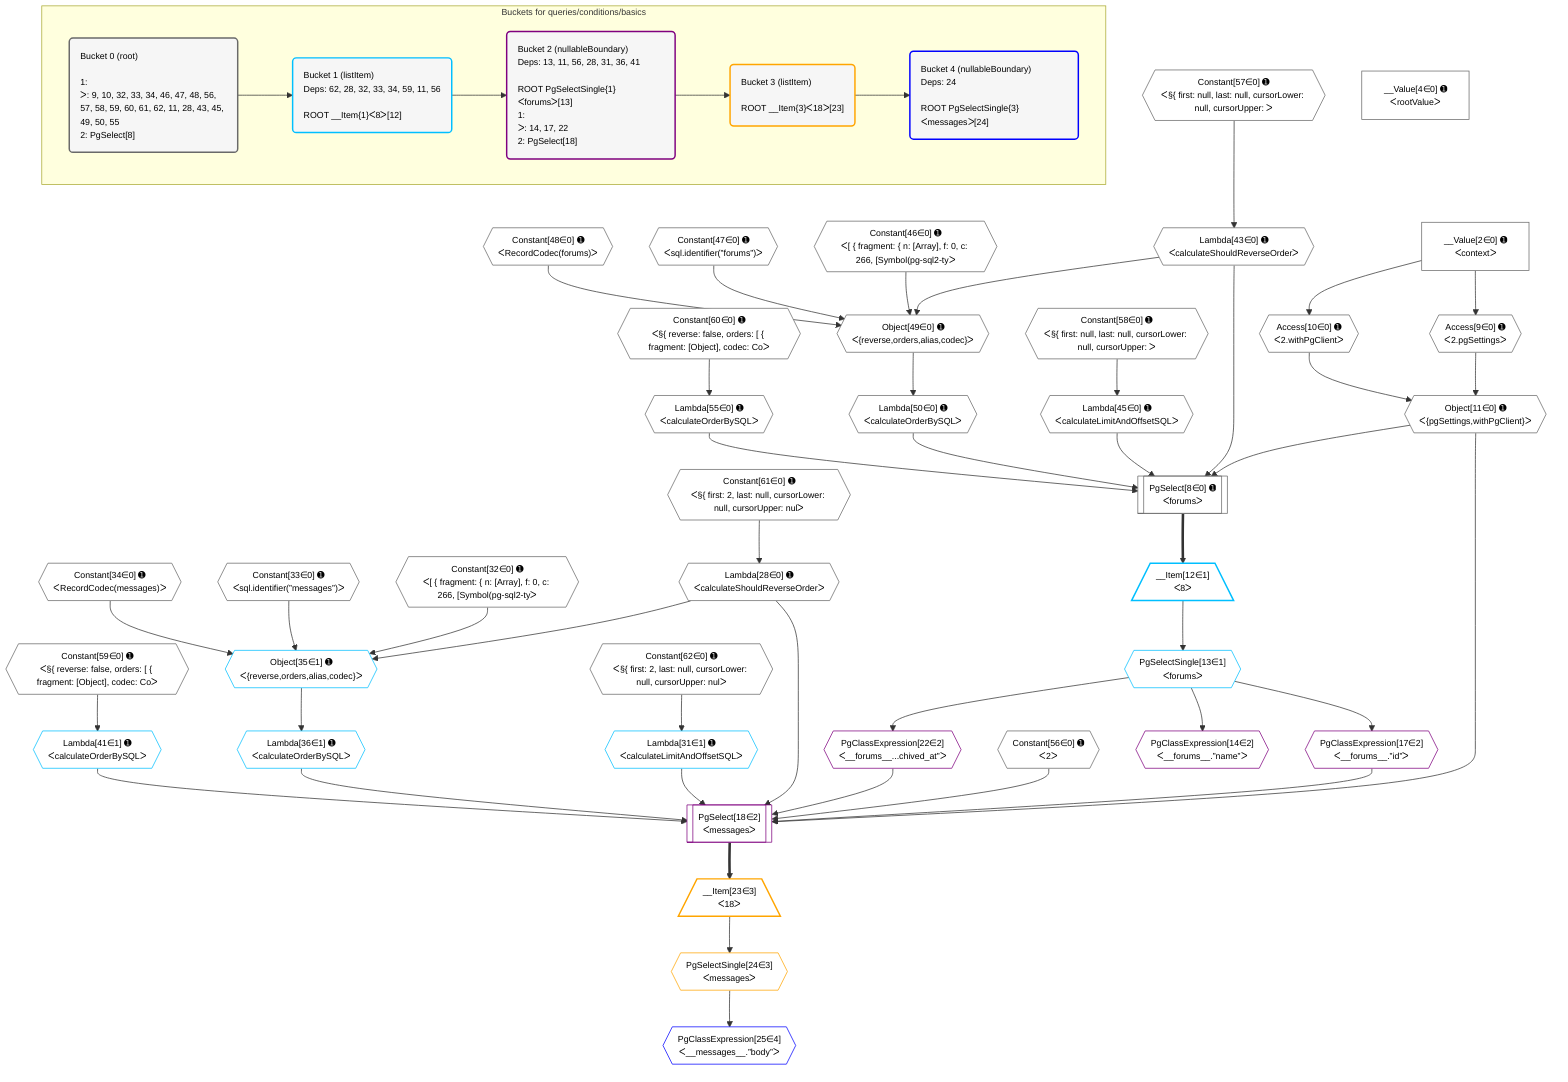 %%{init: {'themeVariables': { 'fontSize': '12px'}}}%%
graph TD
    classDef path fill:#eee,stroke:#000,color:#000
    classDef plan fill:#fff,stroke-width:1px,color:#000
    classDef itemplan fill:#fff,stroke-width:2px,color:#000
    classDef unbatchedplan fill:#dff,stroke-width:1px,color:#000
    classDef sideeffectplan fill:#fcc,stroke-width:2px,color:#000
    classDef bucket fill:#f6f6f6,color:#000,stroke-width:2px,text-align:left


    %% plan dependencies
    PgSelect8[["PgSelect[8∈0] ➊<br />ᐸforumsᐳ"]]:::plan
    Object11{{"Object[11∈0] ➊<br />ᐸ{pgSettings,withPgClient}ᐳ"}}:::plan
    Lambda43{{"Lambda[43∈0] ➊<br />ᐸcalculateShouldReverseOrderᐳ"}}:::plan
    Lambda45{{"Lambda[45∈0] ➊<br />ᐸcalculateLimitAndOffsetSQLᐳ"}}:::plan
    Lambda50{{"Lambda[50∈0] ➊<br />ᐸcalculateOrderBySQLᐳ"}}:::plan
    Lambda55{{"Lambda[55∈0] ➊<br />ᐸcalculateOrderBySQLᐳ"}}:::plan
    Object11 & Lambda43 & Lambda45 & Lambda50 & Lambda55 --> PgSelect8
    Object49{{"Object[49∈0] ➊<br />ᐸ{reverse,orders,alias,codec}ᐳ"}}:::plan
    Constant46{{"Constant[46∈0] ➊<br />ᐸ[ { fragment: { n: [Array], f: 0, c: 266, [Symbol(pg-sql2-tyᐳ"}}:::plan
    Constant47{{"Constant[47∈0] ➊<br />ᐸsql.identifier(”forums”)ᐳ"}}:::plan
    Constant48{{"Constant[48∈0] ➊<br />ᐸRecordCodec(forums)ᐳ"}}:::plan
    Lambda43 & Constant46 & Constant47 & Constant48 --> Object49
    Access9{{"Access[9∈0] ➊<br />ᐸ2.pgSettingsᐳ"}}:::plan
    Access10{{"Access[10∈0] ➊<br />ᐸ2.withPgClientᐳ"}}:::plan
    Access9 & Access10 --> Object11
    __Value2["__Value[2∈0] ➊<br />ᐸcontextᐳ"]:::plan
    __Value2 --> Access9
    __Value2 --> Access10
    Lambda28{{"Lambda[28∈0] ➊<br />ᐸcalculateShouldReverseOrderᐳ"}}:::plan
    Constant61{{"Constant[61∈0] ➊<br />ᐸ§{ first: 2, last: null, cursorLower: null, cursorUpper: nulᐳ"}}:::plan
    Constant61 --> Lambda28
    Constant57{{"Constant[57∈0] ➊<br />ᐸ§{ first: null, last: null, cursorLower: null, cursorUpper: ᐳ"}}:::plan
    Constant57 --> Lambda43
    Constant58{{"Constant[58∈0] ➊<br />ᐸ§{ first: null, last: null, cursorLower: null, cursorUpper: ᐳ"}}:::plan
    Constant58 --> Lambda45
    Object49 --> Lambda50
    Constant60{{"Constant[60∈0] ➊<br />ᐸ§{ reverse: false, orders: [ { fragment: [Object], codec: Coᐳ"}}:::plan
    Constant60 --> Lambda55
    __Value4["__Value[4∈0] ➊<br />ᐸrootValueᐳ"]:::plan
    Constant32{{"Constant[32∈0] ➊<br />ᐸ[ { fragment: { n: [Array], f: 0, c: 266, [Symbol(pg-sql2-tyᐳ"}}:::plan
    Constant33{{"Constant[33∈0] ➊<br />ᐸsql.identifier(”messages”)ᐳ"}}:::plan
    Constant34{{"Constant[34∈0] ➊<br />ᐸRecordCodec(messages)ᐳ"}}:::plan
    Constant56{{"Constant[56∈0] ➊<br />ᐸ2ᐳ"}}:::plan
    Constant59{{"Constant[59∈0] ➊<br />ᐸ§{ reverse: false, orders: [ { fragment: [Object], codec: Coᐳ"}}:::plan
    Constant62{{"Constant[62∈0] ➊<br />ᐸ§{ first: 2, last: null, cursorLower: null, cursorUpper: nulᐳ"}}:::plan
    Object35{{"Object[35∈1] ➊<br />ᐸ{reverse,orders,alias,codec}ᐳ"}}:::plan
    Lambda28 & Constant32 & Constant33 & Constant34 --> Object35
    __Item12[/"__Item[12∈1]<br />ᐸ8ᐳ"\]:::itemplan
    PgSelect8 ==> __Item12
    PgSelectSingle13{{"PgSelectSingle[13∈1]<br />ᐸforumsᐳ"}}:::plan
    __Item12 --> PgSelectSingle13
    Lambda31{{"Lambda[31∈1] ➊<br />ᐸcalculateLimitAndOffsetSQLᐳ"}}:::plan
    Constant62 --> Lambda31
    Lambda36{{"Lambda[36∈1] ➊<br />ᐸcalculateOrderBySQLᐳ"}}:::plan
    Object35 --> Lambda36
    Lambda41{{"Lambda[41∈1] ➊<br />ᐸcalculateOrderBySQLᐳ"}}:::plan
    Constant59 --> Lambda41
    PgSelect18[["PgSelect[18∈2]<br />ᐸmessagesᐳ"]]:::plan
    PgClassExpression17{{"PgClassExpression[17∈2]<br />ᐸ__forums__.”id”ᐳ"}}:::plan
    PgClassExpression22{{"PgClassExpression[22∈2]<br />ᐸ__forums__...chived_at”ᐳ"}}:::plan
    Object11 & PgClassExpression17 & Constant56 & PgClassExpression22 & Lambda28 & Lambda31 & Lambda36 & Lambda41 --> PgSelect18
    PgClassExpression14{{"PgClassExpression[14∈2]<br />ᐸ__forums__.”name”ᐳ"}}:::plan
    PgSelectSingle13 --> PgClassExpression14
    PgSelectSingle13 --> PgClassExpression17
    PgSelectSingle13 --> PgClassExpression22
    __Item23[/"__Item[23∈3]<br />ᐸ18ᐳ"\]:::itemplan
    PgSelect18 ==> __Item23
    PgSelectSingle24{{"PgSelectSingle[24∈3]<br />ᐸmessagesᐳ"}}:::plan
    __Item23 --> PgSelectSingle24
    PgClassExpression25{{"PgClassExpression[25∈4]<br />ᐸ__messages__.”body”ᐳ"}}:::plan
    PgSelectSingle24 --> PgClassExpression25

    %% define steps

    subgraph "Buckets for queries/conditions/basics"
    Bucket0("Bucket 0 (root)<br /><br />1: <br />ᐳ: 9, 10, 32, 33, 34, 46, 47, 48, 56, 57, 58, 59, 60, 61, 62, 11, 28, 43, 45, 49, 50, 55<br />2: PgSelect[8]"):::bucket
    classDef bucket0 stroke:#696969
    class Bucket0,__Value2,__Value4,PgSelect8,Access9,Access10,Object11,Lambda28,Constant32,Constant33,Constant34,Lambda43,Lambda45,Constant46,Constant47,Constant48,Object49,Lambda50,Lambda55,Constant56,Constant57,Constant58,Constant59,Constant60,Constant61,Constant62 bucket0
    Bucket1("Bucket 1 (listItem)<br />Deps: 62, 28, 32, 33, 34, 59, 11, 56<br /><br />ROOT __Item{1}ᐸ8ᐳ[12]"):::bucket
    classDef bucket1 stroke:#00bfff
    class Bucket1,__Item12,PgSelectSingle13,Lambda31,Object35,Lambda36,Lambda41 bucket1
    Bucket2("Bucket 2 (nullableBoundary)<br />Deps: 13, 11, 56, 28, 31, 36, 41<br /><br />ROOT PgSelectSingle{1}ᐸforumsᐳ[13]<br />1: <br />ᐳ: 14, 17, 22<br />2: PgSelect[18]"):::bucket
    classDef bucket2 stroke:#7f007f
    class Bucket2,PgClassExpression14,PgClassExpression17,PgSelect18,PgClassExpression22 bucket2
    Bucket3("Bucket 3 (listItem)<br /><br />ROOT __Item{3}ᐸ18ᐳ[23]"):::bucket
    classDef bucket3 stroke:#ffa500
    class Bucket3,__Item23,PgSelectSingle24 bucket3
    Bucket4("Bucket 4 (nullableBoundary)<br />Deps: 24<br /><br />ROOT PgSelectSingle{3}ᐸmessagesᐳ[24]"):::bucket
    classDef bucket4 stroke:#0000ff
    class Bucket4,PgClassExpression25 bucket4
    Bucket0 --> Bucket1
    Bucket1 --> Bucket2
    Bucket2 --> Bucket3
    Bucket3 --> Bucket4
    end